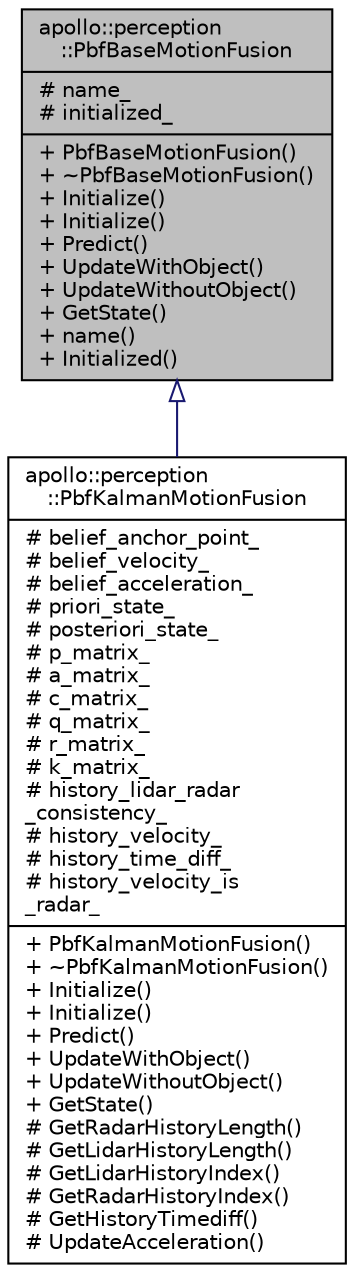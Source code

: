 digraph "apollo::perception::PbfBaseMotionFusion"
{
  edge [fontname="Helvetica",fontsize="10",labelfontname="Helvetica",labelfontsize="10"];
  node [fontname="Helvetica",fontsize="10",shape=record];
  Node1 [label="{apollo::perception\l::PbfBaseMotionFusion\n|# name_\l# initialized_\l|+ PbfBaseMotionFusion()\l+ ~PbfBaseMotionFusion()\l+ Initialize()\l+ Initialize()\l+ Predict()\l+ UpdateWithObject()\l+ UpdateWithoutObject()\l+ GetState()\l+ name()\l+ Initialized()\l}",height=0.2,width=0.4,color="black", fillcolor="grey75", style="filled" fontcolor="black"];
  Node1 -> Node2 [dir="back",color="midnightblue",fontsize="10",style="solid",arrowtail="onormal",fontname="Helvetica"];
  Node2 [label="{apollo::perception\l::PbfKalmanMotionFusion\n|# belief_anchor_point_\l# belief_velocity_\l# belief_acceleration_\l# priori_state_\l# posteriori_state_\l# p_matrix_\l# a_matrix_\l# c_matrix_\l# q_matrix_\l# r_matrix_\l# k_matrix_\l# history_lidar_radar\l_consistency_\l# history_velocity_\l# history_time_diff_\l# history_velocity_is\l_radar_\l|+ PbfKalmanMotionFusion()\l+ ~PbfKalmanMotionFusion()\l+ Initialize()\l+ Initialize()\l+ Predict()\l+ UpdateWithObject()\l+ UpdateWithoutObject()\l+ GetState()\l# GetRadarHistoryLength()\l# GetLidarHistoryLength()\l# GetLidarHistoryIndex()\l# GetRadarHistoryIndex()\l# GetHistoryTimediff()\l# UpdateAcceleration()\l}",height=0.2,width=0.4,color="black", fillcolor="white", style="filled",URL="$classapollo_1_1perception_1_1PbfKalmanMotionFusion.html"];
}

